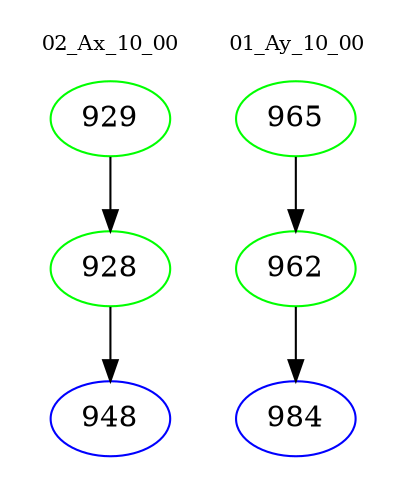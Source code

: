 digraph{
subgraph cluster_0 {
color = white
label = "02_Ax_10_00";
fontsize=10;
T0_929 [label="929", color="green"]
T0_929 -> T0_928 [color="black"]
T0_928 [label="928", color="green"]
T0_928 -> T0_948 [color="black"]
T0_948 [label="948", color="blue"]
}
subgraph cluster_1 {
color = white
label = "01_Ay_10_00";
fontsize=10;
T1_965 [label="965", color="green"]
T1_965 -> T1_962 [color="black"]
T1_962 [label="962", color="green"]
T1_962 -> T1_984 [color="black"]
T1_984 [label="984", color="blue"]
}
}
